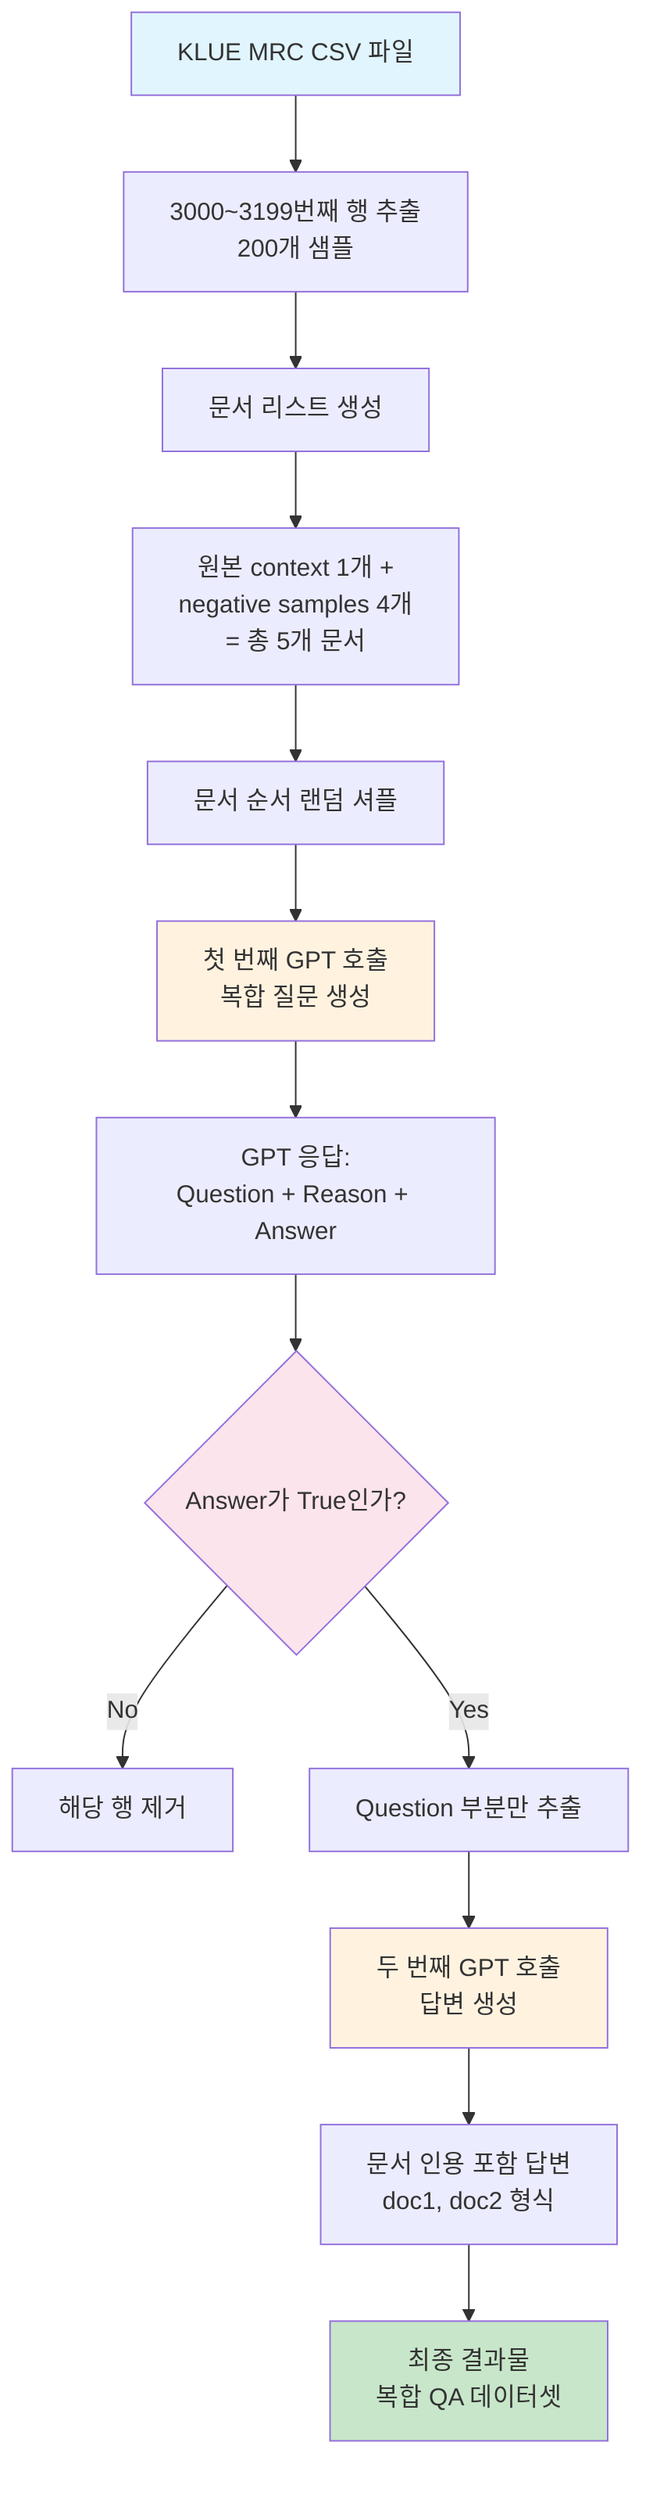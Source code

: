 flowchart TD
    A[KLUE MRC CSV 파일] --> B[3000~3199번째 행 추출<br/>200개 샘플]
    
    B --> C[문서 리스트 생성]
    C --> D[원본 context 1개 +<br/>negative samples 4개<br/>= 총 5개 문서]
    D --> E[문서 순서 랜덤 셔플]
    
    E --> F[첫 번째 GPT 호출<br/>복합 질문 생성]
    F --> G[GPT 응답:<br/>Question + Reason + Answer]
    
    G --> H{Answer가 True인가?}
    H -->|No| I[해당 행 제거]
    H -->|Yes| J[Question 부분만 추출]
    
    J --> K[두 번째 GPT 호출<br/>답변 생성]
    K --> L[문서 인용 포함 답변<br/>doc1, doc2 형식]
    
    L --> M[최종 결과물<br/>복합 QA 데이터셋]
    
    style A fill:#e1f5fe
    style M fill:#c8e6c9
    style F fill:#fff3e0
    style K fill:#fff3e0
    style H fill:#fce4ec